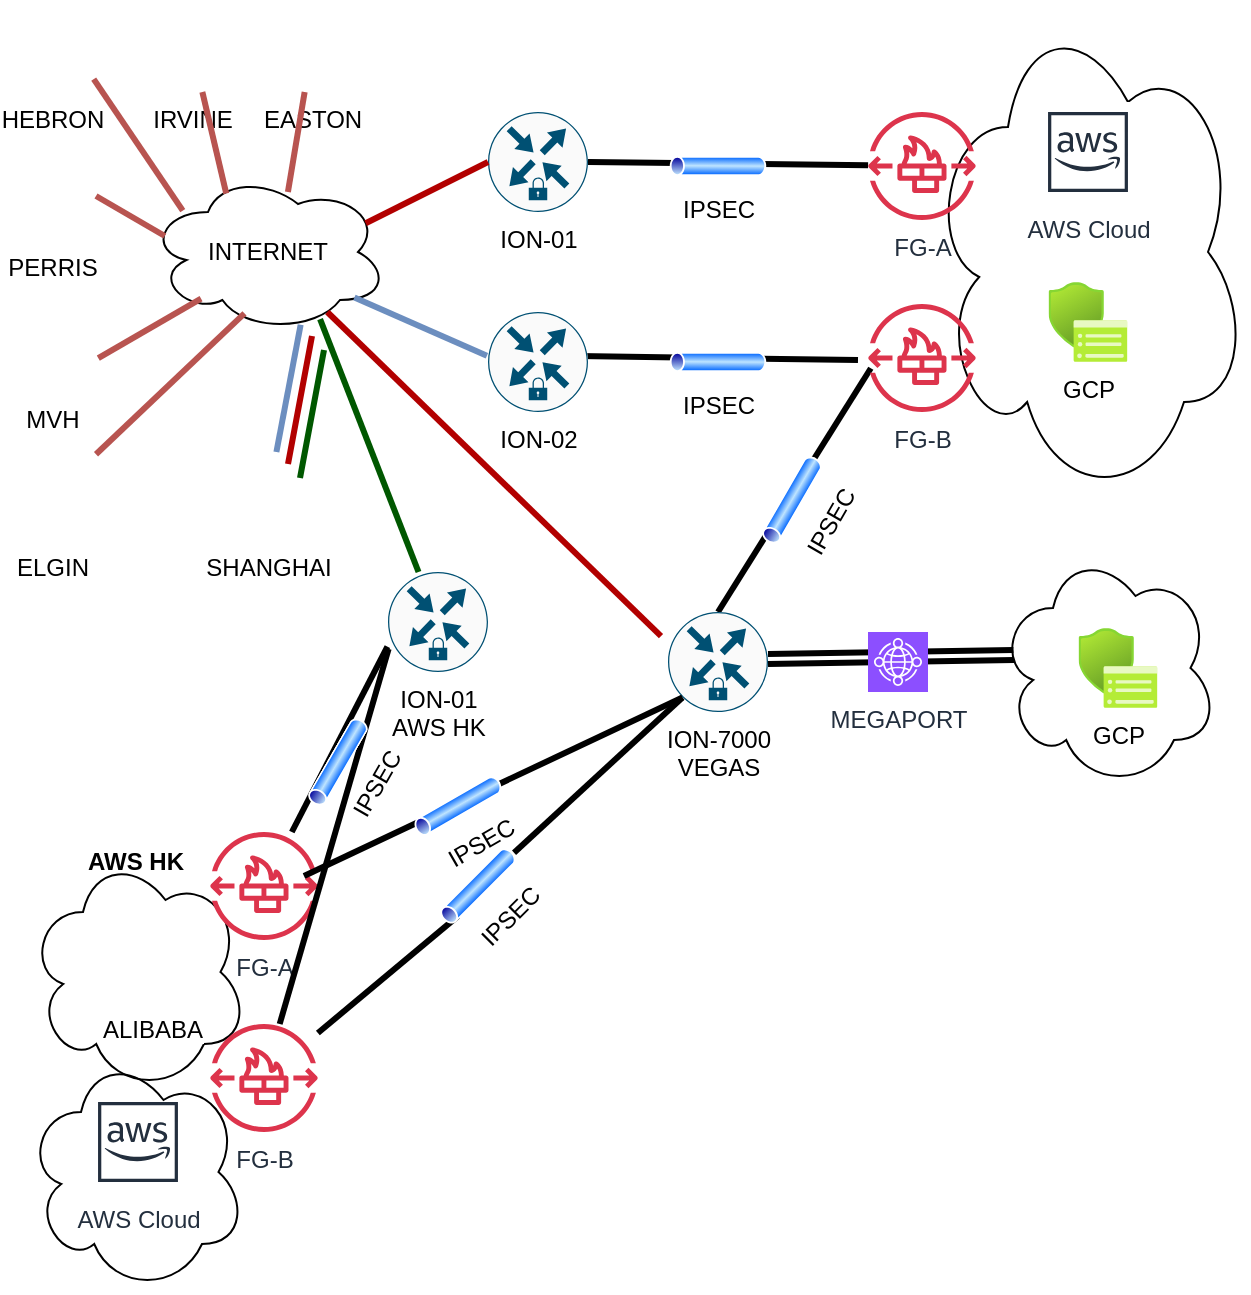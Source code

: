 <mxfile version="24.7.10">
  <diagram name="Page-1" id="dyz9-InGGQwuWpd-DMWA">
    <mxGraphModel dx="1418" dy="636" grid="1" gridSize="10" guides="1" tooltips="1" connect="1" arrows="1" fold="1" page="1" pageScale="1" pageWidth="850" pageHeight="1100" math="0" shadow="0">
      <root>
        <mxCell id="0" />
        <mxCell id="1" parent="0" />
        <mxCell id="-JXN84pZ02f-YUgdFMlg-36" value="" style="endArrow=none;html=1;rounded=0;strokeWidth=3;fillColor=#647687;strokeColor=#000000;entryX=0.5;entryY=0;entryDx=0;entryDy=0;entryPerimeter=0;exitX=0.025;exitY=0.595;exitDx=0;exitDy=0;exitPerimeter=0;" parent="1" source="-JXN84pZ02f-YUgdFMlg-4" target="-JXN84pZ02f-YUgdFMlg-34" edge="1">
          <mxGeometry width="50" height="50" relative="1" as="geometry">
            <mxPoint x="565" y="264" as="sourcePoint" />
            <mxPoint x="425" y="262" as="targetPoint" />
          </mxGeometry>
        </mxCell>
        <mxCell id="-JXN84pZ02f-YUgdFMlg-35" value="IPSEC" style="image;aspect=fixed;perimeter=ellipsePerimeter;html=1;align=center;shadow=0;dashed=0;spacingTop=3;image=img/lib/active_directory/tunnel.svg;rotation=-60;" parent="1" vertex="1">
          <mxGeometry x="497" y="319" width="50" height="10" as="geometry" />
        </mxCell>
        <mxCell id="-JXN84pZ02f-YUgdFMlg-31" value="" style="endArrow=none;html=1;rounded=0;strokeWidth=3;fillColor=#647687;strokeColor=#000000;entryX=1;entryY=0.5;entryDx=0;entryDy=0;entryPerimeter=0;" parent="1" edge="1">
          <mxGeometry width="50" height="50" relative="1" as="geometry">
            <mxPoint x="555" y="254" as="sourcePoint" />
            <mxPoint x="415" y="252" as="targetPoint" />
          </mxGeometry>
        </mxCell>
        <mxCell id="-JXN84pZ02f-YUgdFMlg-30" value="" style="endArrow=none;html=1;rounded=0;strokeWidth=3;fillColor=#647687;strokeColor=#000000;entryX=1;entryY=0.5;entryDx=0;entryDy=0;entryPerimeter=0;" parent="1" source="-JXN84pZ02f-YUgdFMlg-3" target="-JXN84pZ02f-YUgdFMlg-1" edge="1">
          <mxGeometry width="50" height="50" relative="1" as="geometry">
            <mxPoint x="257" y="150" as="sourcePoint" />
            <mxPoint x="269" y="201" as="targetPoint" />
          </mxGeometry>
        </mxCell>
        <mxCell id="-JXN84pZ02f-YUgdFMlg-11" value="" style="ellipse;shape=cloud;whiteSpace=wrap;html=1;fillColor=none;" parent="1" vertex="1">
          <mxGeometry x="590" y="75" width="160" height="250" as="geometry" />
        </mxCell>
        <mxCell id="-JXN84pZ02f-YUgdFMlg-1" value="ION-01" style="sketch=0;points=[[0.5,0,0],[1,0.5,0],[0.5,1,0],[0,0.5,0],[0.145,0.145,0],[0.856,0.145,0],[0.855,0.856,0],[0.145,0.855,0]];verticalLabelPosition=bottom;html=1;verticalAlign=top;aspect=fixed;align=center;pointerEvents=1;shape=mxgraph.cisco19.rect;prIcon=secure_router;fillColor=#FAFAFA;strokeColor=#005073;" parent="1" vertex="1">
          <mxGeometry x="370" y="130" width="50" height="50" as="geometry" />
        </mxCell>
        <mxCell id="-JXN84pZ02f-YUgdFMlg-2" value="ION-02" style="sketch=0;points=[[0.5,0,0],[1,0.5,0],[0.5,1,0],[0,0.5,0],[0.145,0.145,0],[0.856,0.145,0],[0.855,0.856,0],[0.145,0.855,0]];verticalLabelPosition=bottom;html=1;verticalAlign=top;aspect=fixed;align=center;pointerEvents=1;shape=mxgraph.cisco19.rect;prIcon=secure_router;fillColor=#FAFAFA;strokeColor=#005073;" parent="1" vertex="1">
          <mxGeometry x="370" y="230" width="50" height="50" as="geometry" />
        </mxCell>
        <mxCell id="-JXN84pZ02f-YUgdFMlg-3" value="FG-A" style="sketch=0;outlineConnect=0;fontColor=#232F3E;gradientColor=none;fillColor=#DD344C;strokeColor=none;dashed=0;verticalLabelPosition=bottom;verticalAlign=top;align=center;html=1;fontSize=12;fontStyle=0;aspect=fixed;pointerEvents=1;shape=mxgraph.aws4.network_firewall_endpoints;" parent="1" vertex="1">
          <mxGeometry x="560" y="130" width="54" height="54" as="geometry" />
        </mxCell>
        <mxCell id="-JXN84pZ02f-YUgdFMlg-4" value="FG-B" style="sketch=0;outlineConnect=0;fontColor=#232F3E;gradientColor=none;fillColor=#DD344C;strokeColor=none;dashed=0;verticalLabelPosition=bottom;verticalAlign=top;align=center;html=1;fontSize=12;fontStyle=0;aspect=fixed;pointerEvents=1;shape=mxgraph.aws4.network_firewall_endpoints;" parent="1" vertex="1">
          <mxGeometry x="560" y="226" width="54" height="54" as="geometry" />
        </mxCell>
        <mxCell id="-JXN84pZ02f-YUgdFMlg-5" value="INTERNET" style="ellipse;shape=cloud;whiteSpace=wrap;html=1;" parent="1" vertex="1">
          <mxGeometry x="200" y="160" width="120" height="80" as="geometry" />
        </mxCell>
        <mxCell id="-JXN84pZ02f-YUgdFMlg-6" value="IPSEC" style="image;aspect=fixed;perimeter=ellipsePerimeter;html=1;align=center;shadow=0;dashed=0;spacingTop=3;image=img/lib/active_directory/tunnel.svg;" parent="1" vertex="1">
          <mxGeometry x="460" y="152" width="50" height="10" as="geometry" />
        </mxCell>
        <mxCell id="-JXN84pZ02f-YUgdFMlg-7" value="IPSEC" style="image;aspect=fixed;perimeter=ellipsePerimeter;html=1;align=center;shadow=0;dashed=0;spacingTop=3;image=img/lib/active_directory/tunnel.svg;" parent="1" vertex="1">
          <mxGeometry x="460" y="250" width="50" height="10" as="geometry" />
        </mxCell>
        <mxCell id="-JXN84pZ02f-YUgdFMlg-8" value="SHANGHAI" style="shape=image;html=1;verticalAlign=top;verticalLabelPosition=bottom;labelBackgroundColor=#ffffff;imageAspect=0;aspect=fixed;image=https://cdn3.iconfinder.com/data/icons/building-89/64/Warehouse_2-128.png" parent="1" vertex="1">
          <mxGeometry x="238" y="300" width="44" height="44" as="geometry" />
        </mxCell>
        <mxCell id="-JXN84pZ02f-YUgdFMlg-10" value="AWS Cloud" style="sketch=0;outlineConnect=0;fontColor=#232F3E;gradientColor=none;strokeColor=#232F3E;fillColor=#ffffff;dashed=0;verticalLabelPosition=bottom;verticalAlign=top;align=center;html=1;fontSize=12;fontStyle=0;aspect=fixed;shape=mxgraph.aws4.resourceIcon;resIcon=mxgraph.aws4.aws_cloud;" parent="1" vertex="1">
          <mxGeometry x="645" y="125" width="50" height="50" as="geometry" />
        </mxCell>
        <mxCell id="-JXN84pZ02f-YUgdFMlg-12" value="GCP" style="image;aspect=fixed;html=1;points=[];align=center;fontSize=12;image=img/lib/azure2/intune/Device_Security_Google.svg;" parent="1" vertex="1">
          <mxGeometry x="650.29" y="215" width="39.42" height="40" as="geometry" />
        </mxCell>
        <mxCell id="-JXN84pZ02f-YUgdFMlg-15" value="MVH" style="shape=image;html=1;verticalAlign=top;verticalLabelPosition=bottom;labelBackgroundColor=#ffffff;imageAspect=0;aspect=fixed;image=https://cdn3.iconfinder.com/data/icons/building-89/64/Warehouse_2-128.png" parent="1" vertex="1">
          <mxGeometry x="130" y="226" width="44" height="44" as="geometry" />
        </mxCell>
        <mxCell id="-JXN84pZ02f-YUgdFMlg-16" value="PERRIS" style="shape=image;html=1;verticalAlign=top;verticalLabelPosition=bottom;labelBackgroundColor=#ffffff;imageAspect=0;aspect=fixed;image=https://cdn3.iconfinder.com/data/icons/building-89/64/Warehouse_2-128.png" parent="1" vertex="1">
          <mxGeometry x="130" y="150" width="44" height="44" as="geometry" />
        </mxCell>
        <mxCell id="-JXN84pZ02f-YUgdFMlg-17" value="IRVINE" style="shape=image;html=1;verticalAlign=top;verticalLabelPosition=bottom;labelBackgroundColor=#ffffff;imageAspect=0;aspect=fixed;image=https://cdn3.iconfinder.com/data/icons/building-89/64/Warehouse_2-128.png" parent="1" vertex="1">
          <mxGeometry x="200" y="76" width="44" height="44" as="geometry" />
        </mxCell>
        <mxCell id="-JXN84pZ02f-YUgdFMlg-18" value="EASTON" style="shape=image;html=1;verticalAlign=top;verticalLabelPosition=bottom;labelBackgroundColor=#ffffff;imageAspect=0;aspect=fixed;image=https://cdn3.iconfinder.com/data/icons/building-89/64/Warehouse_2-128.png" parent="1" vertex="1">
          <mxGeometry x="260" y="76" width="44" height="44" as="geometry" />
        </mxCell>
        <mxCell id="-JXN84pZ02f-YUgdFMlg-19" value="HEBRON" style="shape=image;html=1;verticalAlign=top;verticalLabelPosition=bottom;labelBackgroundColor=#ffffff;imageAspect=0;aspect=fixed;image=https://cdn3.iconfinder.com/data/icons/building-89/64/Warehouse_2-128.png" parent="1" vertex="1">
          <mxGeometry x="130" y="76" width="44" height="44" as="geometry" />
        </mxCell>
        <mxCell id="-JXN84pZ02f-YUgdFMlg-20" value="ELGIN" style="shape=image;html=1;verticalAlign=top;verticalLabelPosition=bottom;labelBackgroundColor=#ffffff;imageAspect=0;aspect=fixed;image=https://cdn3.iconfinder.com/data/icons/building-89/64/Warehouse_2-128.png" parent="1" vertex="1">
          <mxGeometry x="130" y="300" width="44" height="44" as="geometry" />
        </mxCell>
        <mxCell id="-JXN84pZ02f-YUgdFMlg-21" value="" style="endArrow=none;html=1;rounded=0;strokeWidth=3;fillColor=#dae8fc;strokeColor=#6c8ebf;entryX=0.636;entryY=0.955;entryDx=0;entryDy=0;entryPerimeter=0;" parent="1" source="-JXN84pZ02f-YUgdFMlg-8" target="-JXN84pZ02f-YUgdFMlg-5" edge="1">
          <mxGeometry width="50" height="50" relative="1" as="geometry">
            <mxPoint x="280" y="310" as="sourcePoint" />
            <mxPoint x="330" y="260" as="targetPoint" />
          </mxGeometry>
        </mxCell>
        <mxCell id="-JXN84pZ02f-YUgdFMlg-22" value="" style="endArrow=none;html=1;rounded=0;strokeWidth=3;fillColor=#dae8fc;strokeColor=#6c8ebf;entryX=0.86;entryY=0.784;entryDx=0;entryDy=0;entryPerimeter=0;exitX=-0.011;exitY=0.437;exitDx=0;exitDy=0;exitPerimeter=0;" parent="1" source="-JXN84pZ02f-YUgdFMlg-2" target="-JXN84pZ02f-YUgdFMlg-5" edge="1">
          <mxGeometry width="50" height="50" relative="1" as="geometry">
            <mxPoint x="380" y="250" as="sourcePoint" />
            <mxPoint x="286" y="246" as="targetPoint" />
          </mxGeometry>
        </mxCell>
        <mxCell id="-JXN84pZ02f-YUgdFMlg-23" value="" style="endArrow=none;html=1;rounded=0;strokeWidth=3;fillColor=#f8cecc;strokeColor=#b85450;entryX=0.402;entryY=0.884;entryDx=0;entryDy=0;entryPerimeter=0;" parent="1" source="-JXN84pZ02f-YUgdFMlg-20" target="-JXN84pZ02f-YUgdFMlg-5" edge="1">
          <mxGeometry width="50" height="50" relative="1" as="geometry">
            <mxPoint x="284" y="320" as="sourcePoint" />
            <mxPoint x="296" y="256" as="targetPoint" />
          </mxGeometry>
        </mxCell>
        <mxCell id="-JXN84pZ02f-YUgdFMlg-24" value="" style="endArrow=none;html=1;rounded=0;strokeWidth=3;fillColor=#f8cecc;strokeColor=#b85450;entryX=0.221;entryY=0.791;entryDx=0;entryDy=0;entryPerimeter=0;exitX=1.026;exitY=0.614;exitDx=0;exitDy=0;exitPerimeter=0;" parent="1" source="-JXN84pZ02f-YUgdFMlg-15" target="-JXN84pZ02f-YUgdFMlg-5" edge="1">
          <mxGeometry width="50" height="50" relative="1" as="geometry">
            <mxPoint x="184" y="311" as="sourcePoint" />
            <mxPoint x="258" y="241" as="targetPoint" />
          </mxGeometry>
        </mxCell>
        <mxCell id="-JXN84pZ02f-YUgdFMlg-25" value="" style="endArrow=none;html=1;rounded=0;strokeWidth=3;fillColor=#f8cecc;strokeColor=#b85450;entryX=0.07;entryY=0.4;entryDx=0;entryDy=0;entryPerimeter=0;exitX=1;exitY=0.5;exitDx=0;exitDy=0;" parent="1" source="-JXN84pZ02f-YUgdFMlg-16" target="-JXN84pZ02f-YUgdFMlg-5" edge="1">
          <mxGeometry width="50" height="50" relative="1" as="geometry">
            <mxPoint x="185" y="263" as="sourcePoint" />
            <mxPoint x="237" y="233" as="targetPoint" />
          </mxGeometry>
        </mxCell>
        <mxCell id="-JXN84pZ02f-YUgdFMlg-26" value="" style="endArrow=none;html=1;rounded=0;strokeWidth=3;fillColor=#f8cecc;strokeColor=#b85450;entryX=0.145;entryY=0.241;entryDx=0;entryDy=0;entryPerimeter=0;exitX=0.974;exitY=0.854;exitDx=0;exitDy=0;exitPerimeter=0;" parent="1" source="-JXN84pZ02f-YUgdFMlg-19" target="-JXN84pZ02f-YUgdFMlg-5" edge="1">
          <mxGeometry width="50" height="50" relative="1" as="geometry">
            <mxPoint x="184" y="182" as="sourcePoint" />
            <mxPoint x="218" y="202" as="targetPoint" />
          </mxGeometry>
        </mxCell>
        <mxCell id="-JXN84pZ02f-YUgdFMlg-27" value="" style="endArrow=none;html=1;rounded=0;strokeWidth=3;fillColor=#f8cecc;strokeColor=#b85450;entryX=0.326;entryY=0.134;entryDx=0;entryDy=0;entryPerimeter=0;" parent="1" source="-JXN84pZ02f-YUgdFMlg-17" target="-JXN84pZ02f-YUgdFMlg-5" edge="1">
          <mxGeometry width="50" height="50" relative="1" as="geometry">
            <mxPoint x="183" y="124" as="sourcePoint" />
            <mxPoint x="227" y="189" as="targetPoint" />
          </mxGeometry>
        </mxCell>
        <mxCell id="-JXN84pZ02f-YUgdFMlg-28" value="" style="endArrow=none;html=1;rounded=0;strokeWidth=3;fillColor=#f8cecc;strokeColor=#b85450;entryX=0.583;entryY=0.125;entryDx=0;entryDy=0;entryPerimeter=0;" parent="1" source="-JXN84pZ02f-YUgdFMlg-18" target="-JXN84pZ02f-YUgdFMlg-5" edge="1">
          <mxGeometry width="50" height="50" relative="1" as="geometry">
            <mxPoint x="237" y="130" as="sourcePoint" />
            <mxPoint x="249" y="181" as="targetPoint" />
          </mxGeometry>
        </mxCell>
        <mxCell id="-JXN84pZ02f-YUgdFMlg-29" value="" style="endArrow=none;html=1;rounded=0;strokeWidth=3;fillColor=#e51400;strokeColor=#B20000;entryX=0;entryY=0.5;entryDx=0;entryDy=0;entryPerimeter=0;exitX=0.907;exitY=0.32;exitDx=0;exitDy=0;exitPerimeter=0;" parent="1" source="-JXN84pZ02f-YUgdFMlg-5" target="-JXN84pZ02f-YUgdFMlg-1" edge="1">
          <mxGeometry width="50" height="50" relative="1" as="geometry">
            <mxPoint x="247" y="140" as="sourcePoint" />
            <mxPoint x="259" y="191" as="targetPoint" />
          </mxGeometry>
        </mxCell>
        <mxCell id="-JXN84pZ02f-YUgdFMlg-32" value="GCP" style="image;aspect=fixed;html=1;points=[];align=center;fontSize=12;image=img/lib/azure2/intune/Device_Security_Google.svg;" parent="1" vertex="1">
          <mxGeometry x="665.29" y="388" width="39.42" height="40" as="geometry" />
        </mxCell>
        <mxCell id="-JXN84pZ02f-YUgdFMlg-33" value="" style="ellipse;shape=cloud;whiteSpace=wrap;html=1;fillColor=none;" parent="1" vertex="1">
          <mxGeometry x="625" y="348" width="110" height="120" as="geometry" />
        </mxCell>
        <mxCell id="-JXN84pZ02f-YUgdFMlg-34" value="ION-7000&lt;br&gt;VEGAS" style="sketch=0;points=[[0.5,0,0],[1,0.5,0],[0.5,1,0],[0,0.5,0],[0.145,0.145,0],[0.856,0.145,0],[0.855,0.856,0],[0.145,0.855,0]];verticalLabelPosition=bottom;html=1;verticalAlign=top;aspect=fixed;align=center;pointerEvents=1;shape=mxgraph.cisco19.rect;prIcon=secure_router;fillColor=#FAFAFA;strokeColor=#005073;" parent="1" vertex="1">
          <mxGeometry x="460" y="380" width="50" height="50" as="geometry" />
        </mxCell>
        <mxCell id="-JXN84pZ02f-YUgdFMlg-38" value="" style="endArrow=none;html=1;rounded=0;strokeWidth=3;fillColor=#647687;strokeColor=#000000;entryX=0.5;entryY=0;entryDx=0;entryDy=0;entryPerimeter=0;exitX=0.07;exitY=0.4;exitDx=0;exitDy=0;exitPerimeter=0;" parent="1" edge="1">
          <mxGeometry width="50" height="50" relative="1" as="geometry">
            <mxPoint x="632.7" y="399" as="sourcePoint" />
            <mxPoint x="510" y="401" as="targetPoint" />
          </mxGeometry>
        </mxCell>
        <mxCell id="-JXN84pZ02f-YUgdFMlg-39" value="" style="endArrow=none;html=1;rounded=0;strokeWidth=3;fillColor=#647687;strokeColor=#000000;entryX=0.5;entryY=0;entryDx=0;entryDy=0;entryPerimeter=0;exitX=0.07;exitY=0.4;exitDx=0;exitDy=0;exitPerimeter=0;" parent="1" edge="1">
          <mxGeometry width="50" height="50" relative="1" as="geometry">
            <mxPoint x="633" y="404" as="sourcePoint" />
            <mxPoint x="510" y="406" as="targetPoint" />
          </mxGeometry>
        </mxCell>
        <mxCell id="-JXN84pZ02f-YUgdFMlg-40" value="MEGAPORT" style="sketch=0;points=[[0,0,0],[0.25,0,0],[0.5,0,0],[0.75,0,0],[1,0,0],[0,1,0],[0.25,1,0],[0.5,1,0],[0.75,1,0],[1,1,0],[0,0.25,0],[0,0.5,0],[0,0.75,0],[1,0.25,0],[1,0.5,0],[1,0.75,0]];outlineConnect=0;fontColor=#232F3E;fillColor=#8C4FFF;strokeColor=#ffffff;dashed=0;verticalLabelPosition=bottom;verticalAlign=top;align=center;html=1;fontSize=12;fontStyle=0;aspect=fixed;shape=mxgraph.aws4.resourceIcon;resIcon=mxgraph.aws4.cloud_wan;" parent="1" vertex="1">
          <mxGeometry x="560" y="390" width="30" height="30" as="geometry" />
        </mxCell>
        <mxCell id="-JXN84pZ02f-YUgdFMlg-51" value="" style="endArrow=none;html=1;rounded=0;strokeWidth=3;fillColor=#e51400;strokeColor=#B20000;entryX=-0.07;entryY=0.241;entryDx=0;entryDy=0;entryPerimeter=0;exitX=0.747;exitY=0.875;exitDx=0;exitDy=0;exitPerimeter=0;" parent="1" source="-JXN84pZ02f-YUgdFMlg-5" target="-JXN84pZ02f-YUgdFMlg-34" edge="1">
          <mxGeometry width="50" height="50" relative="1" as="geometry">
            <mxPoint x="319" y="196" as="sourcePoint" />
            <mxPoint x="380" y="165" as="targetPoint" />
          </mxGeometry>
        </mxCell>
        <mxCell id="-JXN84pZ02f-YUgdFMlg-52" value="" style="endArrow=none;html=1;rounded=0;strokeWidth=3;fillColor=#e51400;strokeColor=#B20000;entryX=0.636;entryY=0.955;entryDx=0;entryDy=0;entryPerimeter=0;" parent="1" edge="1">
          <mxGeometry width="50" height="50" relative="1" as="geometry">
            <mxPoint x="270" y="306" as="sourcePoint" />
            <mxPoint x="282" y="242" as="targetPoint" />
          </mxGeometry>
        </mxCell>
        <mxCell id="gKAV66lgiXu_0Jtj56Rs-1" value="" style="ellipse;shape=cloud;whiteSpace=wrap;html=1;fillColor=none;" vertex="1" parent="1">
          <mxGeometry x="140" y="500" width="110" height="120" as="geometry" />
        </mxCell>
        <mxCell id="gKAV66lgiXu_0Jtj56Rs-2" value="ALIBABA" style="shape=image;html=1;verticalAlign=top;verticalLabelPosition=bottom;labelBackgroundColor=#ffffff;imageAspect=0;aspect=fixed;image=https://cdn3.iconfinder.com/data/icons/social-networks-34/96/social-20-128.png" vertex="1" parent="1">
          <mxGeometry x="179" y="530" width="45" height="45" as="geometry" />
        </mxCell>
        <mxCell id="gKAV66lgiXu_0Jtj56Rs-3" value="FG-A" style="sketch=0;outlineConnect=0;fontColor=#232F3E;gradientColor=none;fillColor=#DD344C;strokeColor=none;dashed=0;verticalLabelPosition=bottom;verticalAlign=top;align=center;html=1;fontSize=12;fontStyle=0;aspect=fixed;pointerEvents=1;shape=mxgraph.aws4.network_firewall_endpoints;" vertex="1" parent="1">
          <mxGeometry x="231" y="490" width="54" height="54" as="geometry" />
        </mxCell>
        <mxCell id="gKAV66lgiXu_0Jtj56Rs-4" value="FG-B" style="sketch=0;outlineConnect=0;fontColor=#232F3E;gradientColor=none;fillColor=#DD344C;strokeColor=none;dashed=0;verticalLabelPosition=bottom;verticalAlign=top;align=center;html=1;fontSize=12;fontStyle=0;aspect=fixed;pointerEvents=1;shape=mxgraph.aws4.network_firewall_endpoints;" vertex="1" parent="1">
          <mxGeometry x="231" y="586" width="54" height="54" as="geometry" />
        </mxCell>
        <mxCell id="gKAV66lgiXu_0Jtj56Rs-5" value="ION-01&lt;br&gt;AWS HK" style="sketch=0;points=[[0.5,0,0],[1,0.5,0],[0.5,1,0],[0,0.5,0],[0.145,0.145,0],[0.856,0.145,0],[0.855,0.856,0],[0.145,0.855,0]];verticalLabelPosition=bottom;html=1;verticalAlign=top;aspect=fixed;align=center;pointerEvents=1;shape=mxgraph.cisco19.rect;prIcon=secure_router;fillColor=#FAFAFA;strokeColor=#005073;" vertex="1" parent="1">
          <mxGeometry x="320" y="360" width="50" height="50" as="geometry" />
        </mxCell>
        <mxCell id="gKAV66lgiXu_0Jtj56Rs-6" value="" style="endArrow=none;html=1;rounded=0;strokeWidth=3;fillColor=#647687;strokeColor=#000000;entryX=0.5;entryY=0;entryDx=0;entryDy=0;entryPerimeter=0;exitX=0.145;exitY=0.855;exitDx=0;exitDy=0;exitPerimeter=0;" edge="1" parent="1" source="-JXN84pZ02f-YUgdFMlg-34">
          <mxGeometry width="50" height="50" relative="1" as="geometry">
            <mxPoint x="354" y="390" as="sourcePoint" />
            <mxPoint x="278" y="512" as="targetPoint" />
          </mxGeometry>
        </mxCell>
        <mxCell id="gKAV66lgiXu_0Jtj56Rs-7" value="" style="endArrow=none;html=1;rounded=0;strokeWidth=3;fillColor=#647687;strokeColor=#000000;exitX=0.145;exitY=0.855;exitDx=0;exitDy=0;exitPerimeter=0;" edge="1" parent="1" source="gKAV66lgiXu_0Jtj56Rs-16" target="gKAV66lgiXu_0Jtj56Rs-4">
          <mxGeometry width="50" height="50" relative="1" as="geometry">
            <mxPoint x="477" y="433" as="sourcePoint" />
            <mxPoint x="288" y="522" as="targetPoint" />
          </mxGeometry>
        </mxCell>
        <mxCell id="gKAV66lgiXu_0Jtj56Rs-8" value="" style="endArrow=none;html=1;rounded=0;strokeWidth=3;fillColor=#008a00;strokeColor=#005700;exitX=0.717;exitY=0.92;exitDx=0;exitDy=0;exitPerimeter=0;" edge="1" parent="1" source="-JXN84pZ02f-YUgdFMlg-5" target="gKAV66lgiXu_0Jtj56Rs-5">
          <mxGeometry width="50" height="50" relative="1" as="geometry">
            <mxPoint x="477" y="433" as="sourcePoint" />
            <mxPoint x="288" y="522" as="targetPoint" />
          </mxGeometry>
        </mxCell>
        <mxCell id="gKAV66lgiXu_0Jtj56Rs-9" value="" style="endArrow=none;html=1;rounded=0;strokeWidth=3;fillColor=#647687;strokeColor=#000000;entryX=-0.006;entryY=0.746;entryDx=0;entryDy=0;entryPerimeter=0;" edge="1" parent="1" source="gKAV66lgiXu_0Jtj56Rs-3" target="gKAV66lgiXu_0Jtj56Rs-5">
          <mxGeometry width="50" height="50" relative="1" as="geometry">
            <mxPoint x="296" y="244" as="sourcePoint" />
            <mxPoint x="347" y="400" as="targetPoint" />
          </mxGeometry>
        </mxCell>
        <mxCell id="gKAV66lgiXu_0Jtj56Rs-10" value="" style="endArrow=none;html=1;rounded=0;strokeWidth=3;fillColor=#647687;strokeColor=#000000;entryX=0.006;entryY=0.769;entryDx=0;entryDy=0;entryPerimeter=0;" edge="1" parent="1" source="gKAV66lgiXu_0Jtj56Rs-4" target="gKAV66lgiXu_0Jtj56Rs-5">
          <mxGeometry width="50" height="50" relative="1" as="geometry">
            <mxPoint x="287" y="500" as="sourcePoint" />
            <mxPoint x="330" y="437" as="targetPoint" />
          </mxGeometry>
        </mxCell>
        <mxCell id="gKAV66lgiXu_0Jtj56Rs-13" value="AWS HK" style="text;html=1;align=center;verticalAlign=middle;whiteSpace=wrap;rounded=0;fontStyle=1" vertex="1" parent="1">
          <mxGeometry x="164" y="490" width="60" height="30" as="geometry" />
        </mxCell>
        <mxCell id="gKAV66lgiXu_0Jtj56Rs-14" value="IPSEC" style="image;aspect=fixed;perimeter=ellipsePerimeter;html=1;align=center;shadow=0;dashed=0;spacingTop=3;image=img/lib/active_directory/tunnel.svg;rotation=-30;" vertex="1" parent="1">
          <mxGeometry x="330" y="472" width="50" height="10" as="geometry" />
        </mxCell>
        <mxCell id="gKAV66lgiXu_0Jtj56Rs-17" value="" style="endArrow=none;html=1;rounded=0;strokeWidth=3;fillColor=#647687;strokeColor=#000000;exitX=0.145;exitY=0.855;exitDx=0;exitDy=0;exitPerimeter=0;" edge="1" parent="1" source="-JXN84pZ02f-YUgdFMlg-34" target="gKAV66lgiXu_0Jtj56Rs-16">
          <mxGeometry width="50" height="50" relative="1" as="geometry">
            <mxPoint x="467" y="423" as="sourcePoint" />
            <mxPoint x="285" y="589" as="targetPoint" />
          </mxGeometry>
        </mxCell>
        <mxCell id="gKAV66lgiXu_0Jtj56Rs-16" value="IPSEC" style="image;aspect=fixed;perimeter=ellipsePerimeter;html=1;align=center;shadow=0;dashed=0;spacingTop=3;image=img/lib/active_directory/tunnel.svg;rotation=-45;" vertex="1" parent="1">
          <mxGeometry x="340" y="512" width="50" height="10" as="geometry" />
        </mxCell>
        <mxCell id="gKAV66lgiXu_0Jtj56Rs-18" value="" style="endArrow=none;html=1;rounded=0;strokeWidth=3;fillColor=#008a00;strokeColor=#005700;entryX=0.636;entryY=0.955;entryDx=0;entryDy=0;entryPerimeter=0;" edge="1" parent="1">
          <mxGeometry width="50" height="50" relative="1" as="geometry">
            <mxPoint x="276" y="313" as="sourcePoint" />
            <mxPoint x="288" y="249" as="targetPoint" />
          </mxGeometry>
        </mxCell>
        <mxCell id="gKAV66lgiXu_0Jtj56Rs-19" value="IPSEC" style="image;aspect=fixed;perimeter=ellipsePerimeter;html=1;align=center;shadow=0;dashed=0;spacingTop=3;image=img/lib/active_directory/tunnel.svg;rotation=-60;" vertex="1" parent="1">
          <mxGeometry x="270" y="450" width="50" height="10" as="geometry" />
        </mxCell>
        <mxCell id="gKAV66lgiXu_0Jtj56Rs-20" value="AWS Cloud" style="sketch=0;outlineConnect=0;fontColor=#232F3E;gradientColor=none;strokeColor=#232F3E;fillColor=#ffffff;dashed=0;verticalLabelPosition=bottom;verticalAlign=top;align=center;html=1;fontSize=12;fontStyle=0;aspect=fixed;shape=mxgraph.aws4.resourceIcon;resIcon=mxgraph.aws4.aws_cloud;" vertex="1" parent="1">
          <mxGeometry x="170" y="620" width="50" height="50" as="geometry" />
        </mxCell>
        <mxCell id="gKAV66lgiXu_0Jtj56Rs-21" value="" style="ellipse;shape=cloud;whiteSpace=wrap;html=1;fillColor=none;" vertex="1" parent="1">
          <mxGeometry x="139" y="600" width="110" height="120" as="geometry" />
        </mxCell>
      </root>
    </mxGraphModel>
  </diagram>
</mxfile>
